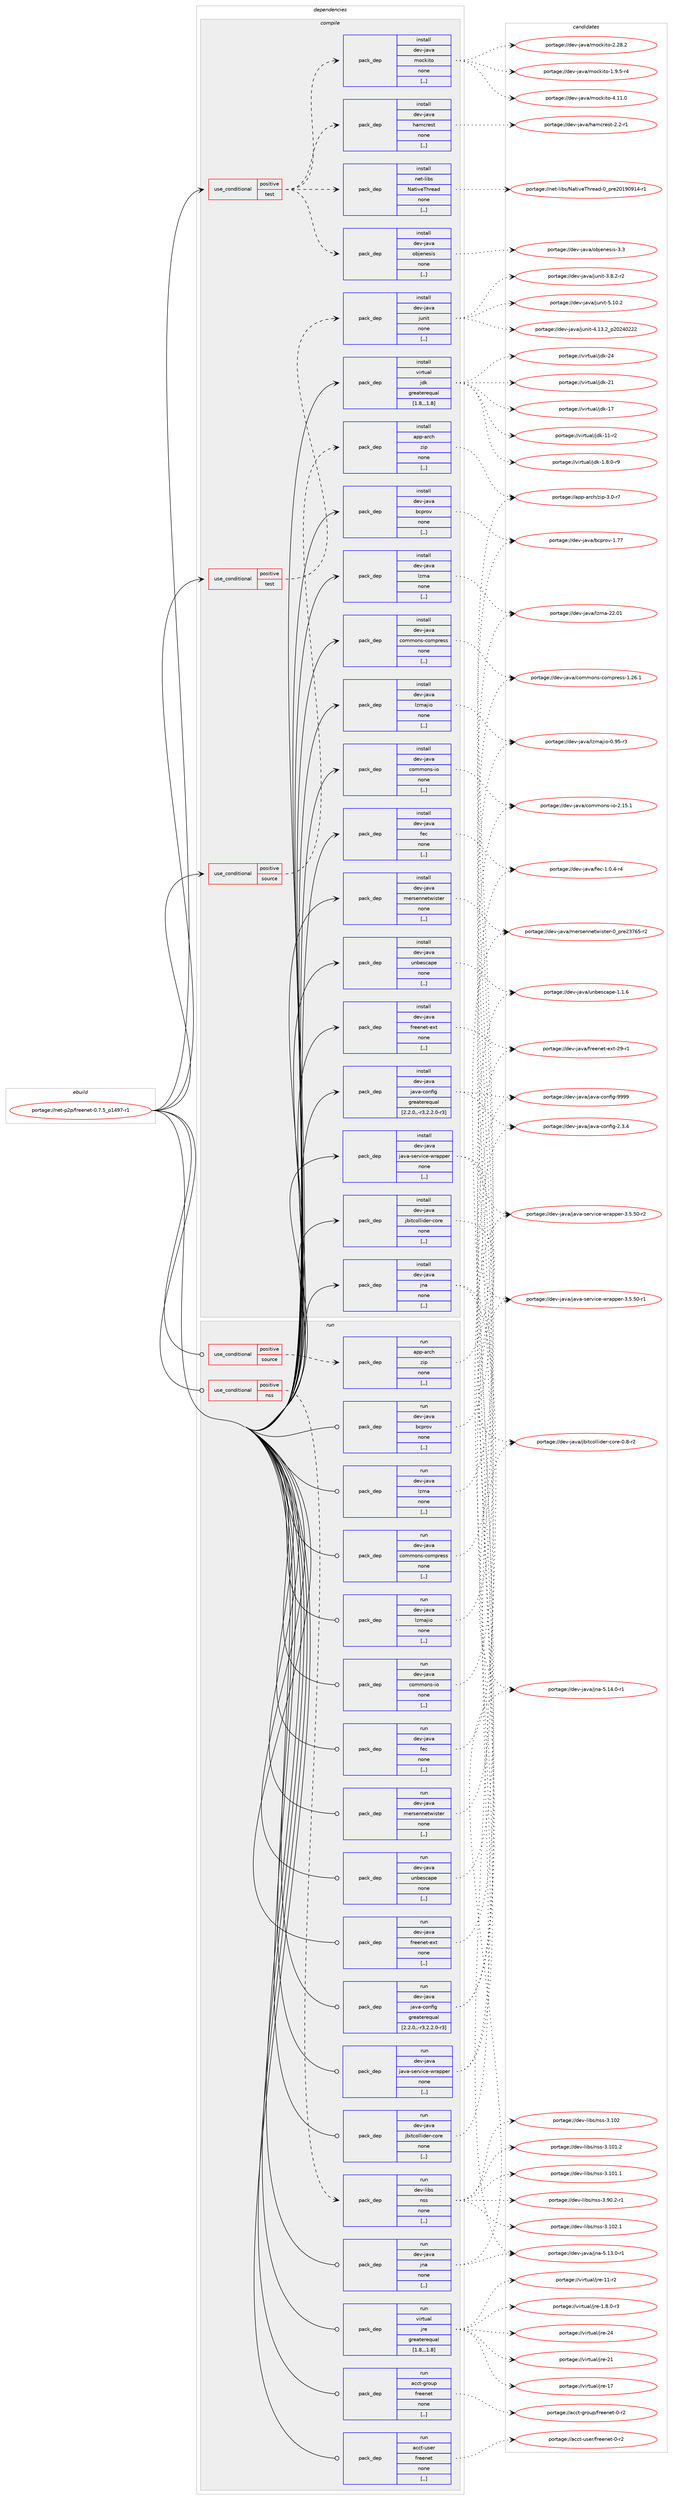 digraph prolog {

# *************
# Graph options
# *************

newrank=true;
concentrate=true;
compound=true;
graph [rankdir=LR,fontname=Helvetica,fontsize=10,ranksep=1.5];#, ranksep=2.5, nodesep=0.2];
edge  [arrowhead=vee];
node  [fontname=Helvetica,fontsize=10];

# **********
# The ebuild
# **********

subgraph cluster_leftcol {
color=gray;
label=<<i>ebuild</i>>;
id [label="portage://net-p2p/freenet-0.7.5_p1497-r1", color=red, width=4, href="../net-p2p/freenet-0.7.5_p1497-r1.svg"];
}

# ****************
# The dependencies
# ****************

subgraph cluster_midcol {
color=gray;
label=<<i>dependencies</i>>;
subgraph cluster_compile {
fillcolor="#eeeeee";
style=filled;
label=<<i>compile</i>>;
subgraph cond100581 {
dependency381442 [label=<<TABLE BORDER="0" CELLBORDER="1" CELLSPACING="0" CELLPADDING="4"><TR><TD ROWSPAN="3" CELLPADDING="10">use_conditional</TD></TR><TR><TD>positive</TD></TR><TR><TD>source</TD></TR></TABLE>>, shape=none, color=red];
subgraph pack278121 {
dependency381443 [label=<<TABLE BORDER="0" CELLBORDER="1" CELLSPACING="0" CELLPADDING="4" WIDTH="220"><TR><TD ROWSPAN="6" CELLPADDING="30">pack_dep</TD></TR><TR><TD WIDTH="110">install</TD></TR><TR><TD>app-arch</TD></TR><TR><TD>zip</TD></TR><TR><TD>none</TD></TR><TR><TD>[,,]</TD></TR></TABLE>>, shape=none, color=blue];
}
dependency381442:e -> dependency381443:w [weight=20,style="dashed",arrowhead="vee"];
}
id:e -> dependency381442:w [weight=20,style="solid",arrowhead="vee"];
subgraph cond100582 {
dependency381444 [label=<<TABLE BORDER="0" CELLBORDER="1" CELLSPACING="0" CELLPADDING="4"><TR><TD ROWSPAN="3" CELLPADDING="10">use_conditional</TD></TR><TR><TD>positive</TD></TR><TR><TD>test</TD></TR></TABLE>>, shape=none, color=red];
subgraph pack278122 {
dependency381445 [label=<<TABLE BORDER="0" CELLBORDER="1" CELLSPACING="0" CELLPADDING="4" WIDTH="220"><TR><TD ROWSPAN="6" CELLPADDING="30">pack_dep</TD></TR><TR><TD WIDTH="110">install</TD></TR><TR><TD>dev-java</TD></TR><TR><TD>hamcrest</TD></TR><TR><TD>none</TD></TR><TR><TD>[,,]</TD></TR></TABLE>>, shape=none, color=blue];
}
dependency381444:e -> dependency381445:w [weight=20,style="dashed",arrowhead="vee"];
subgraph pack278123 {
dependency381446 [label=<<TABLE BORDER="0" CELLBORDER="1" CELLSPACING="0" CELLPADDING="4" WIDTH="220"><TR><TD ROWSPAN="6" CELLPADDING="30">pack_dep</TD></TR><TR><TD WIDTH="110">install</TD></TR><TR><TD>dev-java</TD></TR><TR><TD>mockito</TD></TR><TR><TD>none</TD></TR><TR><TD>[,,]</TD></TR></TABLE>>, shape=none, color=blue];
}
dependency381444:e -> dependency381446:w [weight=20,style="dashed",arrowhead="vee"];
subgraph pack278124 {
dependency381447 [label=<<TABLE BORDER="0" CELLBORDER="1" CELLSPACING="0" CELLPADDING="4" WIDTH="220"><TR><TD ROWSPAN="6" CELLPADDING="30">pack_dep</TD></TR><TR><TD WIDTH="110">install</TD></TR><TR><TD>dev-java</TD></TR><TR><TD>objenesis</TD></TR><TR><TD>none</TD></TR><TR><TD>[,,]</TD></TR></TABLE>>, shape=none, color=blue];
}
dependency381444:e -> dependency381447:w [weight=20,style="dashed",arrowhead="vee"];
subgraph pack278125 {
dependency381448 [label=<<TABLE BORDER="0" CELLBORDER="1" CELLSPACING="0" CELLPADDING="4" WIDTH="220"><TR><TD ROWSPAN="6" CELLPADDING="30">pack_dep</TD></TR><TR><TD WIDTH="110">install</TD></TR><TR><TD>net-libs</TD></TR><TR><TD>NativeThread</TD></TR><TR><TD>none</TD></TR><TR><TD>[,,]</TD></TR></TABLE>>, shape=none, color=blue];
}
dependency381444:e -> dependency381448:w [weight=20,style="dashed",arrowhead="vee"];
}
id:e -> dependency381444:w [weight=20,style="solid",arrowhead="vee"];
subgraph cond100583 {
dependency381449 [label=<<TABLE BORDER="0" CELLBORDER="1" CELLSPACING="0" CELLPADDING="4"><TR><TD ROWSPAN="3" CELLPADDING="10">use_conditional</TD></TR><TR><TD>positive</TD></TR><TR><TD>test</TD></TR></TABLE>>, shape=none, color=red];
subgraph pack278126 {
dependency381450 [label=<<TABLE BORDER="0" CELLBORDER="1" CELLSPACING="0" CELLPADDING="4" WIDTH="220"><TR><TD ROWSPAN="6" CELLPADDING="30">pack_dep</TD></TR><TR><TD WIDTH="110">install</TD></TR><TR><TD>dev-java</TD></TR><TR><TD>junit</TD></TR><TR><TD>none</TD></TR><TR><TD>[,,]</TD></TR></TABLE>>, shape=none, color=blue];
}
dependency381449:e -> dependency381450:w [weight=20,style="dashed",arrowhead="vee"];
}
id:e -> dependency381449:w [weight=20,style="solid",arrowhead="vee"];
subgraph pack278127 {
dependency381451 [label=<<TABLE BORDER="0" CELLBORDER="1" CELLSPACING="0" CELLPADDING="4" WIDTH="220"><TR><TD ROWSPAN="6" CELLPADDING="30">pack_dep</TD></TR><TR><TD WIDTH="110">install</TD></TR><TR><TD>dev-java</TD></TR><TR><TD>bcprov</TD></TR><TR><TD>none</TD></TR><TR><TD>[,,]</TD></TR></TABLE>>, shape=none, color=blue];
}
id:e -> dependency381451:w [weight=20,style="solid",arrowhead="vee"];
subgraph pack278128 {
dependency381452 [label=<<TABLE BORDER="0" CELLBORDER="1" CELLSPACING="0" CELLPADDING="4" WIDTH="220"><TR><TD ROWSPAN="6" CELLPADDING="30">pack_dep</TD></TR><TR><TD WIDTH="110">install</TD></TR><TR><TD>dev-java</TD></TR><TR><TD>commons-compress</TD></TR><TR><TD>none</TD></TR><TR><TD>[,,]</TD></TR></TABLE>>, shape=none, color=blue];
}
id:e -> dependency381452:w [weight=20,style="solid",arrowhead="vee"];
subgraph pack278129 {
dependency381453 [label=<<TABLE BORDER="0" CELLBORDER="1" CELLSPACING="0" CELLPADDING="4" WIDTH="220"><TR><TD ROWSPAN="6" CELLPADDING="30">pack_dep</TD></TR><TR><TD WIDTH="110">install</TD></TR><TR><TD>dev-java</TD></TR><TR><TD>commons-io</TD></TR><TR><TD>none</TD></TR><TR><TD>[,,]</TD></TR></TABLE>>, shape=none, color=blue];
}
id:e -> dependency381453:w [weight=20,style="solid",arrowhead="vee"];
subgraph pack278130 {
dependency381454 [label=<<TABLE BORDER="0" CELLBORDER="1" CELLSPACING="0" CELLPADDING="4" WIDTH="220"><TR><TD ROWSPAN="6" CELLPADDING="30">pack_dep</TD></TR><TR><TD WIDTH="110">install</TD></TR><TR><TD>dev-java</TD></TR><TR><TD>fec</TD></TR><TR><TD>none</TD></TR><TR><TD>[,,]</TD></TR></TABLE>>, shape=none, color=blue];
}
id:e -> dependency381454:w [weight=20,style="solid",arrowhead="vee"];
subgraph pack278131 {
dependency381455 [label=<<TABLE BORDER="0" CELLBORDER="1" CELLSPACING="0" CELLPADDING="4" WIDTH="220"><TR><TD ROWSPAN="6" CELLPADDING="30">pack_dep</TD></TR><TR><TD WIDTH="110">install</TD></TR><TR><TD>dev-java</TD></TR><TR><TD>freenet-ext</TD></TR><TR><TD>none</TD></TR><TR><TD>[,,]</TD></TR></TABLE>>, shape=none, color=blue];
}
id:e -> dependency381455:w [weight=20,style="solid",arrowhead="vee"];
subgraph pack278132 {
dependency381456 [label=<<TABLE BORDER="0" CELLBORDER="1" CELLSPACING="0" CELLPADDING="4" WIDTH="220"><TR><TD ROWSPAN="6" CELLPADDING="30">pack_dep</TD></TR><TR><TD WIDTH="110">install</TD></TR><TR><TD>dev-java</TD></TR><TR><TD>java-config</TD></TR><TR><TD>greaterequal</TD></TR><TR><TD>[2.2.0,,-r3,2.2.0-r3]</TD></TR></TABLE>>, shape=none, color=blue];
}
id:e -> dependency381456:w [weight=20,style="solid",arrowhead="vee"];
subgraph pack278133 {
dependency381457 [label=<<TABLE BORDER="0" CELLBORDER="1" CELLSPACING="0" CELLPADDING="4" WIDTH="220"><TR><TD ROWSPAN="6" CELLPADDING="30">pack_dep</TD></TR><TR><TD WIDTH="110">install</TD></TR><TR><TD>dev-java</TD></TR><TR><TD>java-service-wrapper</TD></TR><TR><TD>none</TD></TR><TR><TD>[,,]</TD></TR></TABLE>>, shape=none, color=blue];
}
id:e -> dependency381457:w [weight=20,style="solid",arrowhead="vee"];
subgraph pack278134 {
dependency381458 [label=<<TABLE BORDER="0" CELLBORDER="1" CELLSPACING="0" CELLPADDING="4" WIDTH="220"><TR><TD ROWSPAN="6" CELLPADDING="30">pack_dep</TD></TR><TR><TD WIDTH="110">install</TD></TR><TR><TD>dev-java</TD></TR><TR><TD>jbitcollider-core</TD></TR><TR><TD>none</TD></TR><TR><TD>[,,]</TD></TR></TABLE>>, shape=none, color=blue];
}
id:e -> dependency381458:w [weight=20,style="solid",arrowhead="vee"];
subgraph pack278135 {
dependency381459 [label=<<TABLE BORDER="0" CELLBORDER="1" CELLSPACING="0" CELLPADDING="4" WIDTH="220"><TR><TD ROWSPAN="6" CELLPADDING="30">pack_dep</TD></TR><TR><TD WIDTH="110">install</TD></TR><TR><TD>dev-java</TD></TR><TR><TD>jna</TD></TR><TR><TD>none</TD></TR><TR><TD>[,,]</TD></TR></TABLE>>, shape=none, color=blue];
}
id:e -> dependency381459:w [weight=20,style="solid",arrowhead="vee"];
subgraph pack278136 {
dependency381460 [label=<<TABLE BORDER="0" CELLBORDER="1" CELLSPACING="0" CELLPADDING="4" WIDTH="220"><TR><TD ROWSPAN="6" CELLPADDING="30">pack_dep</TD></TR><TR><TD WIDTH="110">install</TD></TR><TR><TD>dev-java</TD></TR><TR><TD>lzma</TD></TR><TR><TD>none</TD></TR><TR><TD>[,,]</TD></TR></TABLE>>, shape=none, color=blue];
}
id:e -> dependency381460:w [weight=20,style="solid",arrowhead="vee"];
subgraph pack278137 {
dependency381461 [label=<<TABLE BORDER="0" CELLBORDER="1" CELLSPACING="0" CELLPADDING="4" WIDTH="220"><TR><TD ROWSPAN="6" CELLPADDING="30">pack_dep</TD></TR><TR><TD WIDTH="110">install</TD></TR><TR><TD>dev-java</TD></TR><TR><TD>lzmajio</TD></TR><TR><TD>none</TD></TR><TR><TD>[,,]</TD></TR></TABLE>>, shape=none, color=blue];
}
id:e -> dependency381461:w [weight=20,style="solid",arrowhead="vee"];
subgraph pack278138 {
dependency381462 [label=<<TABLE BORDER="0" CELLBORDER="1" CELLSPACING="0" CELLPADDING="4" WIDTH="220"><TR><TD ROWSPAN="6" CELLPADDING="30">pack_dep</TD></TR><TR><TD WIDTH="110">install</TD></TR><TR><TD>dev-java</TD></TR><TR><TD>mersennetwister</TD></TR><TR><TD>none</TD></TR><TR><TD>[,,]</TD></TR></TABLE>>, shape=none, color=blue];
}
id:e -> dependency381462:w [weight=20,style="solid",arrowhead="vee"];
subgraph pack278139 {
dependency381463 [label=<<TABLE BORDER="0" CELLBORDER="1" CELLSPACING="0" CELLPADDING="4" WIDTH="220"><TR><TD ROWSPAN="6" CELLPADDING="30">pack_dep</TD></TR><TR><TD WIDTH="110">install</TD></TR><TR><TD>dev-java</TD></TR><TR><TD>unbescape</TD></TR><TR><TD>none</TD></TR><TR><TD>[,,]</TD></TR></TABLE>>, shape=none, color=blue];
}
id:e -> dependency381463:w [weight=20,style="solid",arrowhead="vee"];
subgraph pack278140 {
dependency381464 [label=<<TABLE BORDER="0" CELLBORDER="1" CELLSPACING="0" CELLPADDING="4" WIDTH="220"><TR><TD ROWSPAN="6" CELLPADDING="30">pack_dep</TD></TR><TR><TD WIDTH="110">install</TD></TR><TR><TD>virtual</TD></TR><TR><TD>jdk</TD></TR><TR><TD>greaterequal</TD></TR><TR><TD>[1.8,,,1.8]</TD></TR></TABLE>>, shape=none, color=blue];
}
id:e -> dependency381464:w [weight=20,style="solid",arrowhead="vee"];
}
subgraph cluster_compileandrun {
fillcolor="#eeeeee";
style=filled;
label=<<i>compile and run</i>>;
}
subgraph cluster_run {
fillcolor="#eeeeee";
style=filled;
label=<<i>run</i>>;
subgraph cond100584 {
dependency381465 [label=<<TABLE BORDER="0" CELLBORDER="1" CELLSPACING="0" CELLPADDING="4"><TR><TD ROWSPAN="3" CELLPADDING="10">use_conditional</TD></TR><TR><TD>positive</TD></TR><TR><TD>nss</TD></TR></TABLE>>, shape=none, color=red];
subgraph pack278141 {
dependency381466 [label=<<TABLE BORDER="0" CELLBORDER="1" CELLSPACING="0" CELLPADDING="4" WIDTH="220"><TR><TD ROWSPAN="6" CELLPADDING="30">pack_dep</TD></TR><TR><TD WIDTH="110">run</TD></TR><TR><TD>dev-libs</TD></TR><TR><TD>nss</TD></TR><TR><TD>none</TD></TR><TR><TD>[,,]</TD></TR></TABLE>>, shape=none, color=blue];
}
dependency381465:e -> dependency381466:w [weight=20,style="dashed",arrowhead="vee"];
}
id:e -> dependency381465:w [weight=20,style="solid",arrowhead="odot"];
subgraph cond100585 {
dependency381467 [label=<<TABLE BORDER="0" CELLBORDER="1" CELLSPACING="0" CELLPADDING="4"><TR><TD ROWSPAN="3" CELLPADDING="10">use_conditional</TD></TR><TR><TD>positive</TD></TR><TR><TD>source</TD></TR></TABLE>>, shape=none, color=red];
subgraph pack278142 {
dependency381468 [label=<<TABLE BORDER="0" CELLBORDER="1" CELLSPACING="0" CELLPADDING="4" WIDTH="220"><TR><TD ROWSPAN="6" CELLPADDING="30">pack_dep</TD></TR><TR><TD WIDTH="110">run</TD></TR><TR><TD>app-arch</TD></TR><TR><TD>zip</TD></TR><TR><TD>none</TD></TR><TR><TD>[,,]</TD></TR></TABLE>>, shape=none, color=blue];
}
dependency381467:e -> dependency381468:w [weight=20,style="dashed",arrowhead="vee"];
}
id:e -> dependency381467:w [weight=20,style="solid",arrowhead="odot"];
subgraph pack278143 {
dependency381469 [label=<<TABLE BORDER="0" CELLBORDER="1" CELLSPACING="0" CELLPADDING="4" WIDTH="220"><TR><TD ROWSPAN="6" CELLPADDING="30">pack_dep</TD></TR><TR><TD WIDTH="110">run</TD></TR><TR><TD>acct-group</TD></TR><TR><TD>freenet</TD></TR><TR><TD>none</TD></TR><TR><TD>[,,]</TD></TR></TABLE>>, shape=none, color=blue];
}
id:e -> dependency381469:w [weight=20,style="solid",arrowhead="odot"];
subgraph pack278144 {
dependency381470 [label=<<TABLE BORDER="0" CELLBORDER="1" CELLSPACING="0" CELLPADDING="4" WIDTH="220"><TR><TD ROWSPAN="6" CELLPADDING="30">pack_dep</TD></TR><TR><TD WIDTH="110">run</TD></TR><TR><TD>acct-user</TD></TR><TR><TD>freenet</TD></TR><TR><TD>none</TD></TR><TR><TD>[,,]</TD></TR></TABLE>>, shape=none, color=blue];
}
id:e -> dependency381470:w [weight=20,style="solid",arrowhead="odot"];
subgraph pack278145 {
dependency381471 [label=<<TABLE BORDER="0" CELLBORDER="1" CELLSPACING="0" CELLPADDING="4" WIDTH="220"><TR><TD ROWSPAN="6" CELLPADDING="30">pack_dep</TD></TR><TR><TD WIDTH="110">run</TD></TR><TR><TD>dev-java</TD></TR><TR><TD>bcprov</TD></TR><TR><TD>none</TD></TR><TR><TD>[,,]</TD></TR></TABLE>>, shape=none, color=blue];
}
id:e -> dependency381471:w [weight=20,style="solid",arrowhead="odot"];
subgraph pack278146 {
dependency381472 [label=<<TABLE BORDER="0" CELLBORDER="1" CELLSPACING="0" CELLPADDING="4" WIDTH="220"><TR><TD ROWSPAN="6" CELLPADDING="30">pack_dep</TD></TR><TR><TD WIDTH="110">run</TD></TR><TR><TD>dev-java</TD></TR><TR><TD>commons-compress</TD></TR><TR><TD>none</TD></TR><TR><TD>[,,]</TD></TR></TABLE>>, shape=none, color=blue];
}
id:e -> dependency381472:w [weight=20,style="solid",arrowhead="odot"];
subgraph pack278147 {
dependency381473 [label=<<TABLE BORDER="0" CELLBORDER="1" CELLSPACING="0" CELLPADDING="4" WIDTH="220"><TR><TD ROWSPAN="6" CELLPADDING="30">pack_dep</TD></TR><TR><TD WIDTH="110">run</TD></TR><TR><TD>dev-java</TD></TR><TR><TD>commons-io</TD></TR><TR><TD>none</TD></TR><TR><TD>[,,]</TD></TR></TABLE>>, shape=none, color=blue];
}
id:e -> dependency381473:w [weight=20,style="solid",arrowhead="odot"];
subgraph pack278148 {
dependency381474 [label=<<TABLE BORDER="0" CELLBORDER="1" CELLSPACING="0" CELLPADDING="4" WIDTH="220"><TR><TD ROWSPAN="6" CELLPADDING="30">pack_dep</TD></TR><TR><TD WIDTH="110">run</TD></TR><TR><TD>dev-java</TD></TR><TR><TD>fec</TD></TR><TR><TD>none</TD></TR><TR><TD>[,,]</TD></TR></TABLE>>, shape=none, color=blue];
}
id:e -> dependency381474:w [weight=20,style="solid",arrowhead="odot"];
subgraph pack278149 {
dependency381475 [label=<<TABLE BORDER="0" CELLBORDER="1" CELLSPACING="0" CELLPADDING="4" WIDTH="220"><TR><TD ROWSPAN="6" CELLPADDING="30">pack_dep</TD></TR><TR><TD WIDTH="110">run</TD></TR><TR><TD>dev-java</TD></TR><TR><TD>freenet-ext</TD></TR><TR><TD>none</TD></TR><TR><TD>[,,]</TD></TR></TABLE>>, shape=none, color=blue];
}
id:e -> dependency381475:w [weight=20,style="solid",arrowhead="odot"];
subgraph pack278150 {
dependency381476 [label=<<TABLE BORDER="0" CELLBORDER="1" CELLSPACING="0" CELLPADDING="4" WIDTH="220"><TR><TD ROWSPAN="6" CELLPADDING="30">pack_dep</TD></TR><TR><TD WIDTH="110">run</TD></TR><TR><TD>dev-java</TD></TR><TR><TD>java-config</TD></TR><TR><TD>greaterequal</TD></TR><TR><TD>[2.2.0,,-r3,2.2.0-r3]</TD></TR></TABLE>>, shape=none, color=blue];
}
id:e -> dependency381476:w [weight=20,style="solid",arrowhead="odot"];
subgraph pack278151 {
dependency381477 [label=<<TABLE BORDER="0" CELLBORDER="1" CELLSPACING="0" CELLPADDING="4" WIDTH="220"><TR><TD ROWSPAN="6" CELLPADDING="30">pack_dep</TD></TR><TR><TD WIDTH="110">run</TD></TR><TR><TD>dev-java</TD></TR><TR><TD>java-service-wrapper</TD></TR><TR><TD>none</TD></TR><TR><TD>[,,]</TD></TR></TABLE>>, shape=none, color=blue];
}
id:e -> dependency381477:w [weight=20,style="solid",arrowhead="odot"];
subgraph pack278152 {
dependency381478 [label=<<TABLE BORDER="0" CELLBORDER="1" CELLSPACING="0" CELLPADDING="4" WIDTH="220"><TR><TD ROWSPAN="6" CELLPADDING="30">pack_dep</TD></TR><TR><TD WIDTH="110">run</TD></TR><TR><TD>dev-java</TD></TR><TR><TD>jbitcollider-core</TD></TR><TR><TD>none</TD></TR><TR><TD>[,,]</TD></TR></TABLE>>, shape=none, color=blue];
}
id:e -> dependency381478:w [weight=20,style="solid",arrowhead="odot"];
subgraph pack278153 {
dependency381479 [label=<<TABLE BORDER="0" CELLBORDER="1" CELLSPACING="0" CELLPADDING="4" WIDTH="220"><TR><TD ROWSPAN="6" CELLPADDING="30">pack_dep</TD></TR><TR><TD WIDTH="110">run</TD></TR><TR><TD>dev-java</TD></TR><TR><TD>jna</TD></TR><TR><TD>none</TD></TR><TR><TD>[,,]</TD></TR></TABLE>>, shape=none, color=blue];
}
id:e -> dependency381479:w [weight=20,style="solid",arrowhead="odot"];
subgraph pack278154 {
dependency381480 [label=<<TABLE BORDER="0" CELLBORDER="1" CELLSPACING="0" CELLPADDING="4" WIDTH="220"><TR><TD ROWSPAN="6" CELLPADDING="30">pack_dep</TD></TR><TR><TD WIDTH="110">run</TD></TR><TR><TD>dev-java</TD></TR><TR><TD>lzma</TD></TR><TR><TD>none</TD></TR><TR><TD>[,,]</TD></TR></TABLE>>, shape=none, color=blue];
}
id:e -> dependency381480:w [weight=20,style="solid",arrowhead="odot"];
subgraph pack278155 {
dependency381481 [label=<<TABLE BORDER="0" CELLBORDER="1" CELLSPACING="0" CELLPADDING="4" WIDTH="220"><TR><TD ROWSPAN="6" CELLPADDING="30">pack_dep</TD></TR><TR><TD WIDTH="110">run</TD></TR><TR><TD>dev-java</TD></TR><TR><TD>lzmajio</TD></TR><TR><TD>none</TD></TR><TR><TD>[,,]</TD></TR></TABLE>>, shape=none, color=blue];
}
id:e -> dependency381481:w [weight=20,style="solid",arrowhead="odot"];
subgraph pack278156 {
dependency381482 [label=<<TABLE BORDER="0" CELLBORDER="1" CELLSPACING="0" CELLPADDING="4" WIDTH="220"><TR><TD ROWSPAN="6" CELLPADDING="30">pack_dep</TD></TR><TR><TD WIDTH="110">run</TD></TR><TR><TD>dev-java</TD></TR><TR><TD>mersennetwister</TD></TR><TR><TD>none</TD></TR><TR><TD>[,,]</TD></TR></TABLE>>, shape=none, color=blue];
}
id:e -> dependency381482:w [weight=20,style="solid",arrowhead="odot"];
subgraph pack278157 {
dependency381483 [label=<<TABLE BORDER="0" CELLBORDER="1" CELLSPACING="0" CELLPADDING="4" WIDTH="220"><TR><TD ROWSPAN="6" CELLPADDING="30">pack_dep</TD></TR><TR><TD WIDTH="110">run</TD></TR><TR><TD>dev-java</TD></TR><TR><TD>unbescape</TD></TR><TR><TD>none</TD></TR><TR><TD>[,,]</TD></TR></TABLE>>, shape=none, color=blue];
}
id:e -> dependency381483:w [weight=20,style="solid",arrowhead="odot"];
subgraph pack278158 {
dependency381484 [label=<<TABLE BORDER="0" CELLBORDER="1" CELLSPACING="0" CELLPADDING="4" WIDTH="220"><TR><TD ROWSPAN="6" CELLPADDING="30">pack_dep</TD></TR><TR><TD WIDTH="110">run</TD></TR><TR><TD>virtual</TD></TR><TR><TD>jre</TD></TR><TR><TD>greaterequal</TD></TR><TR><TD>[1.8,,,1.8]</TD></TR></TABLE>>, shape=none, color=blue];
}
id:e -> dependency381484:w [weight=20,style="solid",arrowhead="odot"];
}
}

# **************
# The candidates
# **************

subgraph cluster_choices {
rank=same;
color=gray;
label=<<i>candidates</i>>;

subgraph choice278121 {
color=black;
nodesep=1;
choice9711211245971149910447122105112455146484511455 [label="portage://app-arch/zip-3.0-r7", color=red, width=4,href="../app-arch/zip-3.0-r7.svg"];
dependency381443:e -> choice9711211245971149910447122105112455146484511455:w [style=dotted,weight="100"];
}
subgraph choice278122 {
color=black;
nodesep=1;
choice100101118451069711897471049710999114101115116455046504511449 [label="portage://dev-java/hamcrest-2.2-r1", color=red, width=4,href="../dev-java/hamcrest-2.2-r1.svg"];
dependency381445:e -> choice100101118451069711897471049710999114101115116455046504511449:w [style=dotted,weight="100"];
}
subgraph choice278123 {
color=black;
nodesep=1;
choice100101118451069711897471091119910710511611145524649494648 [label="portage://dev-java/mockito-4.11.0", color=red, width=4,href="../dev-java/mockito-4.11.0.svg"];
choice100101118451069711897471091119910710511611145504650564650 [label="portage://dev-java/mockito-2.28.2", color=red, width=4,href="../dev-java/mockito-2.28.2.svg"];
choice10010111845106971189747109111991071051161114549465746534511452 [label="portage://dev-java/mockito-1.9.5-r4", color=red, width=4,href="../dev-java/mockito-1.9.5-r4.svg"];
dependency381446:e -> choice100101118451069711897471091119910710511611145524649494648:w [style=dotted,weight="100"];
dependency381446:e -> choice100101118451069711897471091119910710511611145504650564650:w [style=dotted,weight="100"];
dependency381446:e -> choice10010111845106971189747109111991071051161114549465746534511452:w [style=dotted,weight="100"];
}
subgraph choice278124 {
color=black;
nodesep=1;
choice100101118451069711897471119810610111010111510511545514651 [label="portage://dev-java/objenesis-3.3", color=red, width=4,href="../dev-java/objenesis-3.3.svg"];
dependency381447:e -> choice100101118451069711897471119810610111010111510511545514651:w [style=dotted,weight="100"];
}
subgraph choice278125 {
color=black;
nodesep=1;
choice1101011164510810598115477897116105118101841041141019710045489511211410150484957485749524511449 [label="portage://net-libs/NativeThread-0_pre20190914-r1", color=red, width=4,href="../net-libs/NativeThread-0_pre20190914-r1.svg"];
dependency381448:e -> choice1101011164510810598115477897116105118101841041141019710045489511211410150484957485749524511449:w [style=dotted,weight="100"];
}
subgraph choice278126 {
color=black;
nodesep=1;
choice1001011184510697118974710611711010511645534649484650 [label="portage://dev-java/junit-5.10.2", color=red, width=4,href="../dev-java/junit-5.10.2.svg"];
choice1001011184510697118974710611711010511645524649514650951125048505248505050 [label="portage://dev-java/junit-4.13.2_p20240222", color=red, width=4,href="../dev-java/junit-4.13.2_p20240222.svg"];
choice100101118451069711897471061171101051164551465646504511450 [label="portage://dev-java/junit-3.8.2-r2", color=red, width=4,href="../dev-java/junit-3.8.2-r2.svg"];
dependency381450:e -> choice1001011184510697118974710611711010511645534649484650:w [style=dotted,weight="100"];
dependency381450:e -> choice1001011184510697118974710611711010511645524649514650951125048505248505050:w [style=dotted,weight="100"];
dependency381450:e -> choice100101118451069711897471061171101051164551465646504511450:w [style=dotted,weight="100"];
}
subgraph choice278127 {
color=black;
nodesep=1;
choice1001011184510697118974798991121141111184549465555 [label="portage://dev-java/bcprov-1.77", color=red, width=4,href="../dev-java/bcprov-1.77.svg"];
dependency381451:e -> choice1001011184510697118974798991121141111184549465555:w [style=dotted,weight="100"];
}
subgraph choice278128 {
color=black;
nodesep=1;
choice1001011184510697118974799111109109111110115459911110911211410111511545494650544649 [label="portage://dev-java/commons-compress-1.26.1", color=red, width=4,href="../dev-java/commons-compress-1.26.1.svg"];
dependency381452:e -> choice1001011184510697118974799111109109111110115459911110911211410111511545494650544649:w [style=dotted,weight="100"];
}
subgraph choice278129 {
color=black;
nodesep=1;
choice10010111845106971189747991111091091111101154510511145504649534649 [label="portage://dev-java/commons-io-2.15.1", color=red, width=4,href="../dev-java/commons-io-2.15.1.svg"];
dependency381453:e -> choice10010111845106971189747991111091091111101154510511145504649534649:w [style=dotted,weight="100"];
}
subgraph choice278130 {
color=black;
nodesep=1;
choice10010111845106971189747102101994549464846524511452 [label="portage://dev-java/fec-1.0.4-r4", color=red, width=4,href="../dev-java/fec-1.0.4-r4.svg"];
dependency381454:e -> choice10010111845106971189747102101994549464846524511452:w [style=dotted,weight="100"];
}
subgraph choice278131 {
color=black;
nodesep=1;
choice10010111845106971189747102114101101110101116451011201164550574511449 [label="portage://dev-java/freenet-ext-29-r1", color=red, width=4,href="../dev-java/freenet-ext-29-r1.svg"];
dependency381455:e -> choice10010111845106971189747102114101101110101116451011201164550574511449:w [style=dotted,weight="100"];
}
subgraph choice278132 {
color=black;
nodesep=1;
choice10010111845106971189747106971189745991111101021051034557575757 [label="portage://dev-java/java-config-9999", color=red, width=4,href="../dev-java/java-config-9999.svg"];
choice1001011184510697118974710697118974599111110102105103455046514652 [label="portage://dev-java/java-config-2.3.4", color=red, width=4,href="../dev-java/java-config-2.3.4.svg"];
dependency381456:e -> choice10010111845106971189747106971189745991111101021051034557575757:w [style=dotted,weight="100"];
dependency381456:e -> choice1001011184510697118974710697118974599111110102105103455046514652:w [style=dotted,weight="100"];
}
subgraph choice278133 {
color=black;
nodesep=1;
choice10010111845106971189747106971189745115101114118105991014511911497112112101114455146534653484511450 [label="portage://dev-java/java-service-wrapper-3.5.50-r2", color=red, width=4,href="../dev-java/java-service-wrapper-3.5.50-r2.svg"];
choice10010111845106971189747106971189745115101114118105991014511911497112112101114455146534653484511449 [label="portage://dev-java/java-service-wrapper-3.5.50-r1", color=red, width=4,href="../dev-java/java-service-wrapper-3.5.50-r1.svg"];
dependency381457:e -> choice10010111845106971189747106971189745115101114118105991014511911497112112101114455146534653484511450:w [style=dotted,weight="100"];
dependency381457:e -> choice10010111845106971189747106971189745115101114118105991014511911497112112101114455146534653484511449:w [style=dotted,weight="100"];
}
subgraph choice278134 {
color=black;
nodesep=1;
choice1001011184510697118974710698105116991111081081051001011144599111114101454846564511450 [label="portage://dev-java/jbitcollider-core-0.8-r2", color=red, width=4,href="../dev-java/jbitcollider-core-0.8-r2.svg"];
dependency381458:e -> choice1001011184510697118974710698105116991111081081051001011144599111114101454846564511450:w [style=dotted,weight="100"];
}
subgraph choice278135 {
color=black;
nodesep=1;
choice1001011184510697118974710611097455346495246484511449 [label="portage://dev-java/jna-5.14.0-r1", color=red, width=4,href="../dev-java/jna-5.14.0-r1.svg"];
choice1001011184510697118974710611097455346495146484511449 [label="portage://dev-java/jna-5.13.0-r1", color=red, width=4,href="../dev-java/jna-5.13.0-r1.svg"];
dependency381459:e -> choice1001011184510697118974710611097455346495246484511449:w [style=dotted,weight="100"];
dependency381459:e -> choice1001011184510697118974710611097455346495146484511449:w [style=dotted,weight="100"];
}
subgraph choice278136 {
color=black;
nodesep=1;
choice1001011184510697118974710812210997455050464849 [label="portage://dev-java/lzma-22.01", color=red, width=4,href="../dev-java/lzma-22.01.svg"];
dependency381460:e -> choice1001011184510697118974710812210997455050464849:w [style=dotted,weight="100"];
}
subgraph choice278137 {
color=black;
nodesep=1;
choice100101118451069711897471081221099710610511145484657534511451 [label="portage://dev-java/lzmajio-0.95-r3", color=red, width=4,href="../dev-java/lzmajio-0.95-r3.svg"];
dependency381461:e -> choice100101118451069711897471081221099710610511145484657534511451:w [style=dotted,weight="100"];
}
subgraph choice278138 {
color=black;
nodesep=1;
choice1001011184510697118974710910111411510111011010111611910511511610111445489511211410150515554534511450 [label="portage://dev-java/mersennetwister-0_pre23765-r2", color=red, width=4,href="../dev-java/mersennetwister-0_pre23765-r2.svg"];
dependency381462:e -> choice1001011184510697118974710910111411510111011010111611910511511610111445489511211410150515554534511450:w [style=dotted,weight="100"];
}
subgraph choice278139 {
color=black;
nodesep=1;
choice10010111845106971189747117110981011159997112101454946494654 [label="portage://dev-java/unbescape-1.1.6", color=red, width=4,href="../dev-java/unbescape-1.1.6.svg"];
dependency381463:e -> choice10010111845106971189747117110981011159997112101454946494654:w [style=dotted,weight="100"];
}
subgraph choice278140 {
color=black;
nodesep=1;
choice1181051141161179710847106100107455052 [label="portage://virtual/jdk-24", color=red, width=4,href="../virtual/jdk-24.svg"];
choice1181051141161179710847106100107455049 [label="portage://virtual/jdk-21", color=red, width=4,href="../virtual/jdk-21.svg"];
choice1181051141161179710847106100107454955 [label="portage://virtual/jdk-17", color=red, width=4,href="../virtual/jdk-17.svg"];
choice11810511411611797108471061001074549494511450 [label="portage://virtual/jdk-11-r2", color=red, width=4,href="../virtual/jdk-11-r2.svg"];
choice11810511411611797108471061001074549465646484511457 [label="portage://virtual/jdk-1.8.0-r9", color=red, width=4,href="../virtual/jdk-1.8.0-r9.svg"];
dependency381464:e -> choice1181051141161179710847106100107455052:w [style=dotted,weight="100"];
dependency381464:e -> choice1181051141161179710847106100107455049:w [style=dotted,weight="100"];
dependency381464:e -> choice1181051141161179710847106100107454955:w [style=dotted,weight="100"];
dependency381464:e -> choice11810511411611797108471061001074549494511450:w [style=dotted,weight="100"];
dependency381464:e -> choice11810511411611797108471061001074549465646484511457:w [style=dotted,weight="100"];
}
subgraph choice278141 {
color=black;
nodesep=1;
choice1001011184510810598115471101151154551464948504649 [label="portage://dev-libs/nss-3.102.1", color=red, width=4,href="../dev-libs/nss-3.102.1.svg"];
choice100101118451081059811547110115115455146494850 [label="portage://dev-libs/nss-3.102", color=red, width=4,href="../dev-libs/nss-3.102.svg"];
choice1001011184510810598115471101151154551464948494650 [label="portage://dev-libs/nss-3.101.2", color=red, width=4,href="../dev-libs/nss-3.101.2.svg"];
choice1001011184510810598115471101151154551464948494649 [label="portage://dev-libs/nss-3.101.1", color=red, width=4,href="../dev-libs/nss-3.101.1.svg"];
choice100101118451081059811547110115115455146574846504511449 [label="portage://dev-libs/nss-3.90.2-r1", color=red, width=4,href="../dev-libs/nss-3.90.2-r1.svg"];
dependency381466:e -> choice1001011184510810598115471101151154551464948504649:w [style=dotted,weight="100"];
dependency381466:e -> choice100101118451081059811547110115115455146494850:w [style=dotted,weight="100"];
dependency381466:e -> choice1001011184510810598115471101151154551464948494650:w [style=dotted,weight="100"];
dependency381466:e -> choice1001011184510810598115471101151154551464948494649:w [style=dotted,weight="100"];
dependency381466:e -> choice100101118451081059811547110115115455146574846504511449:w [style=dotted,weight="100"];
}
subgraph choice278142 {
color=black;
nodesep=1;
choice9711211245971149910447122105112455146484511455 [label="portage://app-arch/zip-3.0-r7", color=red, width=4,href="../app-arch/zip-3.0-r7.svg"];
dependency381468:e -> choice9711211245971149910447122105112455146484511455:w [style=dotted,weight="100"];
}
subgraph choice278143 {
color=black;
nodesep=1;
choice979999116451031141111171124710211410110111010111645484511450 [label="portage://acct-group/freenet-0-r2", color=red, width=4,href="../acct-group/freenet-0-r2.svg"];
dependency381469:e -> choice979999116451031141111171124710211410110111010111645484511450:w [style=dotted,weight="100"];
}
subgraph choice278144 {
color=black;
nodesep=1;
choice979999116451171151011144710211410110111010111645484511450 [label="portage://acct-user/freenet-0-r2", color=red, width=4,href="../acct-user/freenet-0-r2.svg"];
dependency381470:e -> choice979999116451171151011144710211410110111010111645484511450:w [style=dotted,weight="100"];
}
subgraph choice278145 {
color=black;
nodesep=1;
choice1001011184510697118974798991121141111184549465555 [label="portage://dev-java/bcprov-1.77", color=red, width=4,href="../dev-java/bcprov-1.77.svg"];
dependency381471:e -> choice1001011184510697118974798991121141111184549465555:w [style=dotted,weight="100"];
}
subgraph choice278146 {
color=black;
nodesep=1;
choice1001011184510697118974799111109109111110115459911110911211410111511545494650544649 [label="portage://dev-java/commons-compress-1.26.1", color=red, width=4,href="../dev-java/commons-compress-1.26.1.svg"];
dependency381472:e -> choice1001011184510697118974799111109109111110115459911110911211410111511545494650544649:w [style=dotted,weight="100"];
}
subgraph choice278147 {
color=black;
nodesep=1;
choice10010111845106971189747991111091091111101154510511145504649534649 [label="portage://dev-java/commons-io-2.15.1", color=red, width=4,href="../dev-java/commons-io-2.15.1.svg"];
dependency381473:e -> choice10010111845106971189747991111091091111101154510511145504649534649:w [style=dotted,weight="100"];
}
subgraph choice278148 {
color=black;
nodesep=1;
choice10010111845106971189747102101994549464846524511452 [label="portage://dev-java/fec-1.0.4-r4", color=red, width=4,href="../dev-java/fec-1.0.4-r4.svg"];
dependency381474:e -> choice10010111845106971189747102101994549464846524511452:w [style=dotted,weight="100"];
}
subgraph choice278149 {
color=black;
nodesep=1;
choice10010111845106971189747102114101101110101116451011201164550574511449 [label="portage://dev-java/freenet-ext-29-r1", color=red, width=4,href="../dev-java/freenet-ext-29-r1.svg"];
dependency381475:e -> choice10010111845106971189747102114101101110101116451011201164550574511449:w [style=dotted,weight="100"];
}
subgraph choice278150 {
color=black;
nodesep=1;
choice10010111845106971189747106971189745991111101021051034557575757 [label="portage://dev-java/java-config-9999", color=red, width=4,href="../dev-java/java-config-9999.svg"];
choice1001011184510697118974710697118974599111110102105103455046514652 [label="portage://dev-java/java-config-2.3.4", color=red, width=4,href="../dev-java/java-config-2.3.4.svg"];
dependency381476:e -> choice10010111845106971189747106971189745991111101021051034557575757:w [style=dotted,weight="100"];
dependency381476:e -> choice1001011184510697118974710697118974599111110102105103455046514652:w [style=dotted,weight="100"];
}
subgraph choice278151 {
color=black;
nodesep=1;
choice10010111845106971189747106971189745115101114118105991014511911497112112101114455146534653484511450 [label="portage://dev-java/java-service-wrapper-3.5.50-r2", color=red, width=4,href="../dev-java/java-service-wrapper-3.5.50-r2.svg"];
choice10010111845106971189747106971189745115101114118105991014511911497112112101114455146534653484511449 [label="portage://dev-java/java-service-wrapper-3.5.50-r1", color=red, width=4,href="../dev-java/java-service-wrapper-3.5.50-r1.svg"];
dependency381477:e -> choice10010111845106971189747106971189745115101114118105991014511911497112112101114455146534653484511450:w [style=dotted,weight="100"];
dependency381477:e -> choice10010111845106971189747106971189745115101114118105991014511911497112112101114455146534653484511449:w [style=dotted,weight="100"];
}
subgraph choice278152 {
color=black;
nodesep=1;
choice1001011184510697118974710698105116991111081081051001011144599111114101454846564511450 [label="portage://dev-java/jbitcollider-core-0.8-r2", color=red, width=4,href="../dev-java/jbitcollider-core-0.8-r2.svg"];
dependency381478:e -> choice1001011184510697118974710698105116991111081081051001011144599111114101454846564511450:w [style=dotted,weight="100"];
}
subgraph choice278153 {
color=black;
nodesep=1;
choice1001011184510697118974710611097455346495246484511449 [label="portage://dev-java/jna-5.14.0-r1", color=red, width=4,href="../dev-java/jna-5.14.0-r1.svg"];
choice1001011184510697118974710611097455346495146484511449 [label="portage://dev-java/jna-5.13.0-r1", color=red, width=4,href="../dev-java/jna-5.13.0-r1.svg"];
dependency381479:e -> choice1001011184510697118974710611097455346495246484511449:w [style=dotted,weight="100"];
dependency381479:e -> choice1001011184510697118974710611097455346495146484511449:w [style=dotted,weight="100"];
}
subgraph choice278154 {
color=black;
nodesep=1;
choice1001011184510697118974710812210997455050464849 [label="portage://dev-java/lzma-22.01", color=red, width=4,href="../dev-java/lzma-22.01.svg"];
dependency381480:e -> choice1001011184510697118974710812210997455050464849:w [style=dotted,weight="100"];
}
subgraph choice278155 {
color=black;
nodesep=1;
choice100101118451069711897471081221099710610511145484657534511451 [label="portage://dev-java/lzmajio-0.95-r3", color=red, width=4,href="../dev-java/lzmajio-0.95-r3.svg"];
dependency381481:e -> choice100101118451069711897471081221099710610511145484657534511451:w [style=dotted,weight="100"];
}
subgraph choice278156 {
color=black;
nodesep=1;
choice1001011184510697118974710910111411510111011010111611910511511610111445489511211410150515554534511450 [label="portage://dev-java/mersennetwister-0_pre23765-r2", color=red, width=4,href="../dev-java/mersennetwister-0_pre23765-r2.svg"];
dependency381482:e -> choice1001011184510697118974710910111411510111011010111611910511511610111445489511211410150515554534511450:w [style=dotted,weight="100"];
}
subgraph choice278157 {
color=black;
nodesep=1;
choice10010111845106971189747117110981011159997112101454946494654 [label="portage://dev-java/unbescape-1.1.6", color=red, width=4,href="../dev-java/unbescape-1.1.6.svg"];
dependency381483:e -> choice10010111845106971189747117110981011159997112101454946494654:w [style=dotted,weight="100"];
}
subgraph choice278158 {
color=black;
nodesep=1;
choice1181051141161179710847106114101455052 [label="portage://virtual/jre-24", color=red, width=4,href="../virtual/jre-24.svg"];
choice1181051141161179710847106114101455049 [label="portage://virtual/jre-21", color=red, width=4,href="../virtual/jre-21.svg"];
choice1181051141161179710847106114101454955 [label="portage://virtual/jre-17", color=red, width=4,href="../virtual/jre-17.svg"];
choice11810511411611797108471061141014549494511450 [label="portage://virtual/jre-11-r2", color=red, width=4,href="../virtual/jre-11-r2.svg"];
choice11810511411611797108471061141014549465646484511451 [label="portage://virtual/jre-1.8.0-r3", color=red, width=4,href="../virtual/jre-1.8.0-r3.svg"];
dependency381484:e -> choice1181051141161179710847106114101455052:w [style=dotted,weight="100"];
dependency381484:e -> choice1181051141161179710847106114101455049:w [style=dotted,weight="100"];
dependency381484:e -> choice1181051141161179710847106114101454955:w [style=dotted,weight="100"];
dependency381484:e -> choice11810511411611797108471061141014549494511450:w [style=dotted,weight="100"];
dependency381484:e -> choice11810511411611797108471061141014549465646484511451:w [style=dotted,weight="100"];
}
}

}
